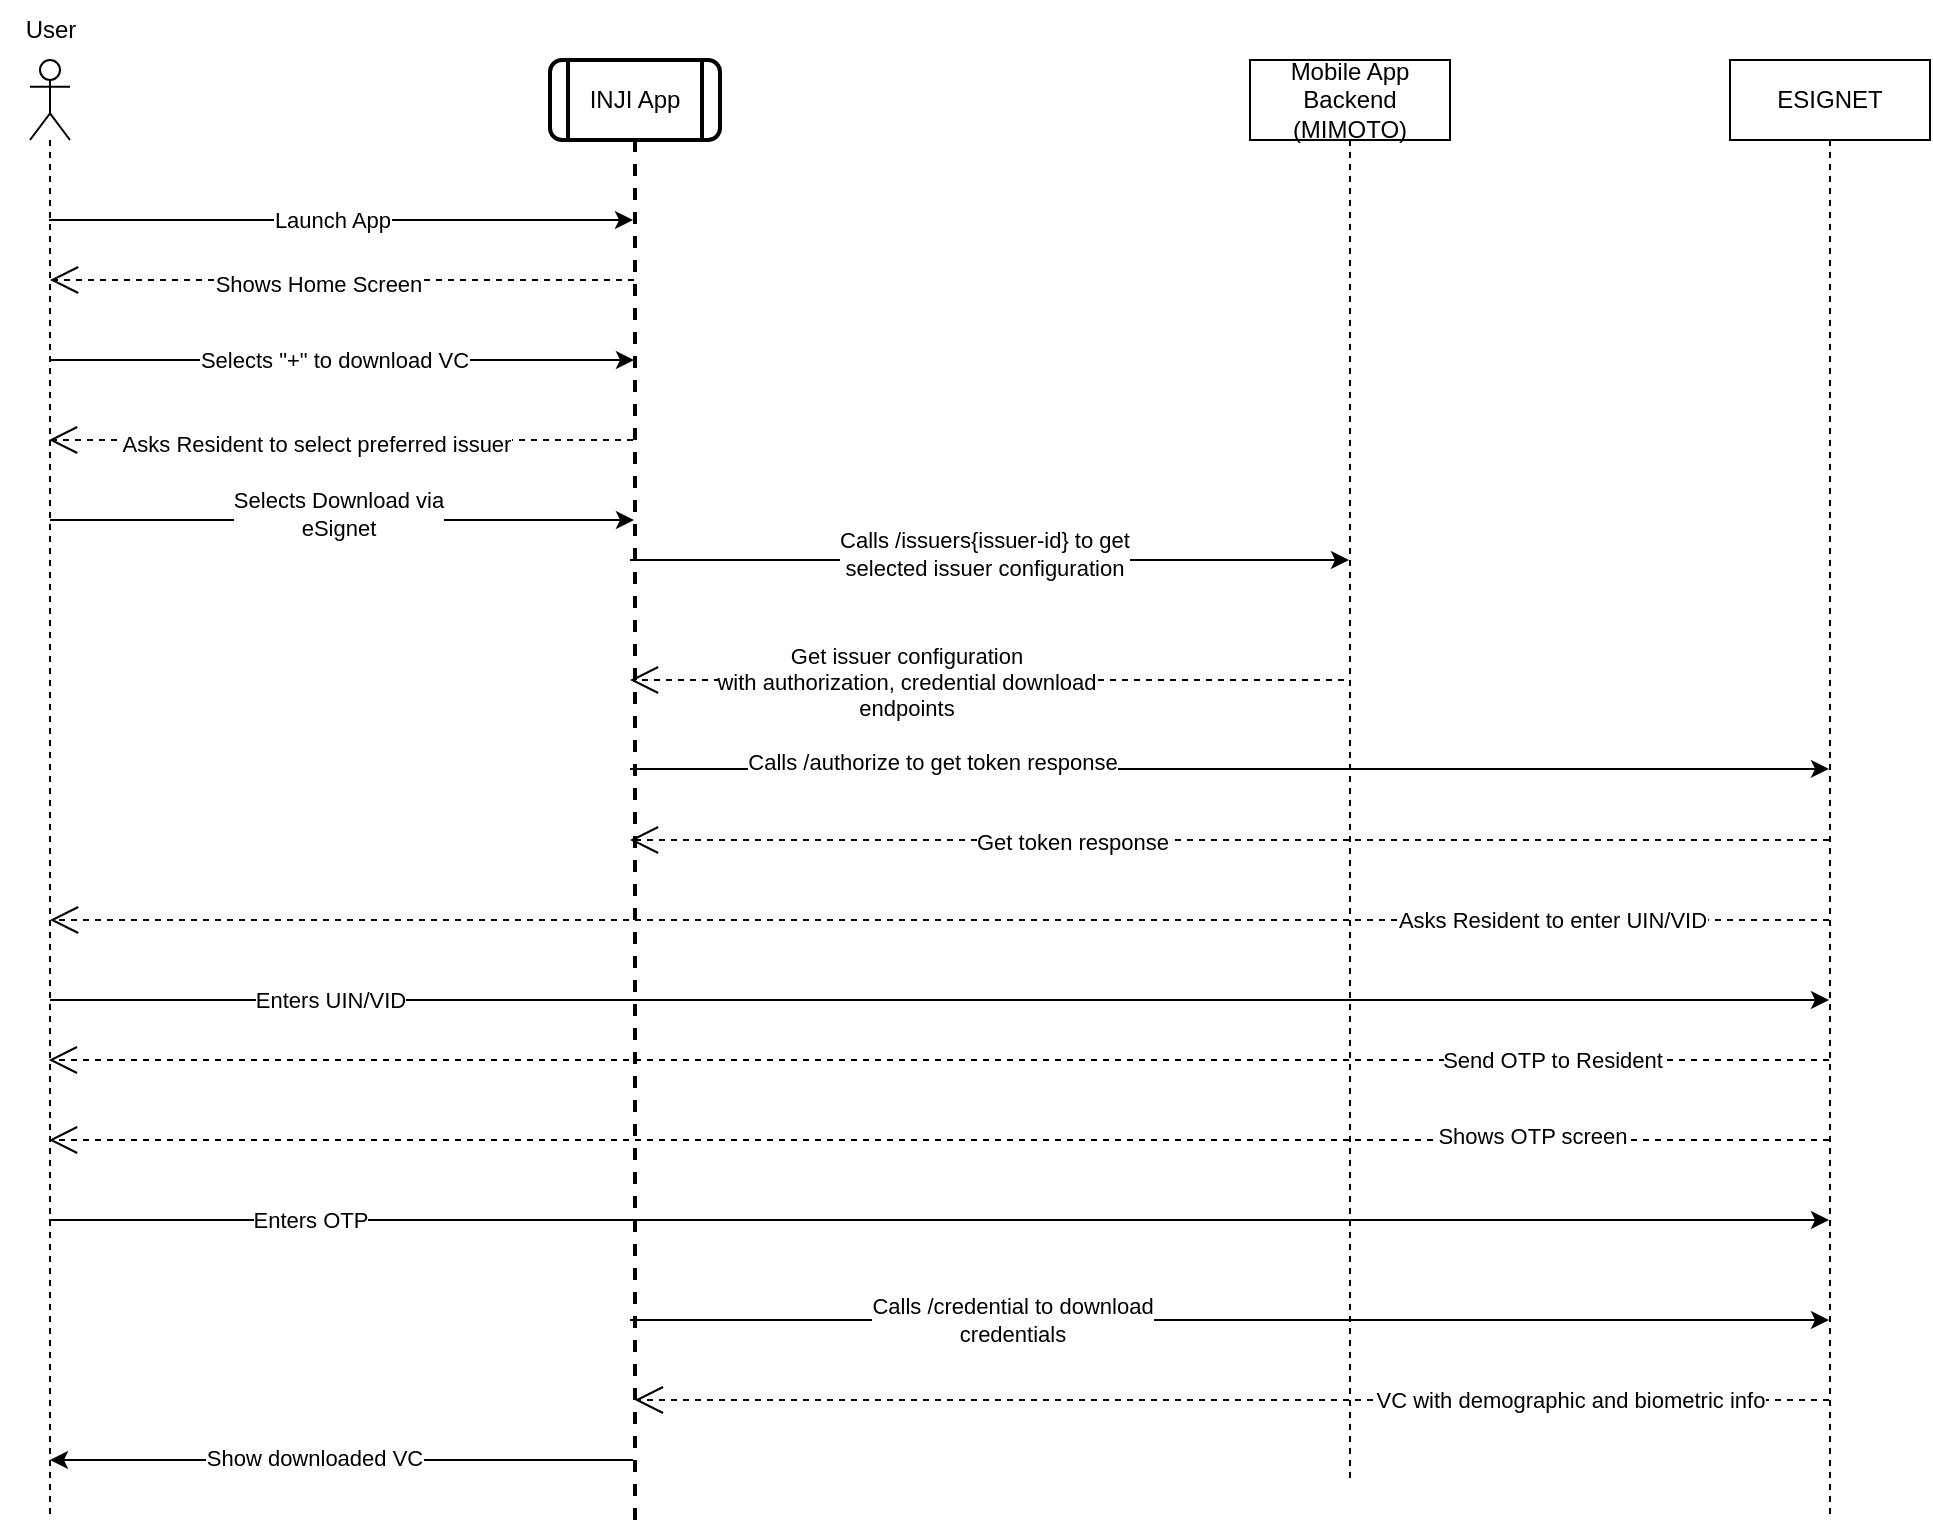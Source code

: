<mxfile version="22.1.4" type="device">
  <diagram name="Page-1" id="2YBvvXClWsGukQMizWep">
    <mxGraphModel dx="996" dy="691" grid="1" gridSize="10" guides="1" tooltips="1" connect="1" arrows="1" fold="1" page="1" pageScale="1" pageWidth="850" pageHeight="1100" math="0" shadow="0">
      <root>
        <mxCell id="0" />
        <mxCell id="1" parent="0" />
        <mxCell id="qhv7NjbM32jAwJldEwnx-19" style="edgeStyle=elbowEdgeStyle;rounded=0;orthogonalLoop=1;jettySize=auto;html=1;elbow=vertical;curved=0;" parent="1" edge="1">
          <mxGeometry relative="1" as="geometry">
            <Array as="points">
              <mxPoint x="570.61" y="404.44" />
            </Array>
            <mxPoint x="399.999" y="404.44" as="sourcePoint" />
            <mxPoint x="999.5" y="404.44" as="targetPoint" />
          </mxGeometry>
        </mxCell>
        <mxCell id="qhv7NjbM32jAwJldEwnx-20" value="Calls&amp;nbsp;/authorize to get token response" style="edgeLabel;html=1;align=center;verticalAlign=middle;resizable=0;points=[];" parent="qhv7NjbM32jAwJldEwnx-19" vertex="1" connectable="0">
          <mxGeometry x="0.284" y="-2" relative="1" as="geometry">
            <mxPoint x="-234" y="-6" as="offset" />
          </mxGeometry>
        </mxCell>
        <mxCell id="O33Dg_AS-0g0KVgm5leG-6" value="" style="shape=umlLifeline;perimeter=lifelinePerimeter;whiteSpace=wrap;html=1;container=1;dropTarget=0;collapsible=0;recursiveResize=0;outlineConnect=0;portConstraint=eastwest;newEdgeStyle={&quot;edgeStyle&quot;:&quot;elbowEdgeStyle&quot;,&quot;elbow&quot;:&quot;vertical&quot;,&quot;curved&quot;:0,&quot;rounded&quot;:0};participant=umlActor;fontStyle=0" parent="1" vertex="1">
          <mxGeometry x="100" y="50" width="20" height="730" as="geometry" />
        </mxCell>
        <mxCell id="O33Dg_AS-0g0KVgm5leG-8" value="User" style="text;html=1;align=center;verticalAlign=middle;resizable=0;points=[];autosize=1;strokeColor=none;fillColor=none;" parent="1" vertex="1">
          <mxGeometry x="85" y="20" width="50" height="30" as="geometry" />
        </mxCell>
        <mxCell id="qhv7NjbM32jAwJldEwnx-36" style="edgeStyle=elbowEdgeStyle;rounded=0;orthogonalLoop=1;jettySize=auto;html=1;elbow=vertical;curved=0;" parent="1" source="O33Dg_AS-0g0KVgm5leG-10" target="O33Dg_AS-0g0KVgm5leG-6" edge="1">
          <mxGeometry relative="1" as="geometry">
            <Array as="points">
              <mxPoint x="210" y="750" />
            </Array>
          </mxGeometry>
        </mxCell>
        <mxCell id="qhv7NjbM32jAwJldEwnx-37" value="Show downloaded VC" style="edgeLabel;html=1;align=center;verticalAlign=middle;resizable=0;points=[];" parent="qhv7NjbM32jAwJldEwnx-36" vertex="1" connectable="0">
          <mxGeometry x="0.401" y="-1" relative="1" as="geometry">
            <mxPoint x="44" as="offset" />
          </mxGeometry>
        </mxCell>
        <mxCell id="O33Dg_AS-0g0KVgm5leG-10" value="INJI App" style="shape=umlLifeline;perimeter=lifelinePerimeter;whiteSpace=wrap;html=1;container=1;dropTarget=0;collapsible=0;recursiveResize=0;outlineConnect=0;portConstraint=eastwest;newEdgeStyle={&quot;edgeStyle&quot;:&quot;elbowEdgeStyle&quot;,&quot;elbow&quot;:&quot;vertical&quot;,&quot;curved&quot;:0,&quot;rounded&quot;:0};participant=process;verticalAlign=middle;strokeColor=default;shadow=0;dashed=0;strokeWidth=2;labelBackgroundColor=#ffffff;fillColor=default;fontColor=default;sketch=0;gradientColor=none;fontStyle=0;rounded=1;" parent="1" vertex="1">
          <mxGeometry x="360" y="50" width="85" height="730" as="geometry" />
        </mxCell>
        <mxCell id="qhv7NjbM32jAwJldEwnx-17" style="edgeStyle=elbowEdgeStyle;rounded=1;orthogonalLoop=1;jettySize=auto;html=1;elbow=vertical;curved=0;endArrow=open;endSize=12;dashed=1;" parent="1" edge="1">
          <mxGeometry relative="1" as="geometry">
            <Array as="points">
              <mxPoint x="520" y="550" />
              <mxPoint x="620" y="490" />
              <mxPoint x="440" y="450" />
              <mxPoint x="470" y="430" />
              <mxPoint x="490" y="410" />
              <mxPoint x="380" y="350" />
              <mxPoint x="270" y="330" />
            </Array>
            <mxPoint x="999.5" y="550" as="sourcePoint" />
            <mxPoint x="109.389" y="550" as="targetPoint" />
          </mxGeometry>
        </mxCell>
        <mxCell id="x2kiyADayTPpr2XngvrX-23" value="Send OTP to Resident" style="edgeLabel;html=1;align=center;verticalAlign=middle;resizable=0;points=[];" vertex="1" connectable="0" parent="qhv7NjbM32jAwJldEwnx-17">
          <mxGeometry x="-0.629" y="2" relative="1" as="geometry">
            <mxPoint x="26" y="-2" as="offset" />
          </mxGeometry>
        </mxCell>
        <mxCell id="qhv7NjbM32jAwJldEwnx-24" style="edgeStyle=elbowEdgeStyle;rounded=1;orthogonalLoop=1;jettySize=auto;html=1;elbow=vertical;curved=0;endArrow=open;endSize=12;dashed=1;" parent="1" edge="1">
          <mxGeometry relative="1" as="geometry">
            <mxPoint x="757" y="360" as="sourcePoint" />
            <mxPoint x="400" y="360" as="targetPoint" />
          </mxGeometry>
        </mxCell>
        <mxCell id="qhv7NjbM32jAwJldEwnx-25" value="Get issuer configuration&lt;br&gt;with authorization, credential download&lt;br&gt;endpoints" style="edgeLabel;html=1;align=center;verticalAlign=middle;resizable=0;points=[];" parent="qhv7NjbM32jAwJldEwnx-24" vertex="1" connectable="0">
          <mxGeometry x="0.314" y="1" relative="1" as="geometry">
            <mxPoint x="15" as="offset" />
          </mxGeometry>
        </mxCell>
        <mxCell id="qhv7NjbM32jAwJldEwnx-34" style="edgeStyle=elbowEdgeStyle;rounded=1;orthogonalLoop=1;jettySize=auto;html=1;elbow=vertical;curved=0;endArrow=open;endSize=12;dashed=1;" parent="1" source="x2kiyADayTPpr2XngvrX-1" edge="1">
          <mxGeometry relative="1" as="geometry">
            <Array as="points">
              <mxPoint x="510" y="720" />
            </Array>
            <mxPoint x="759.5" y="720" as="sourcePoint" />
            <mxPoint x="402.389" y="720" as="targetPoint" />
          </mxGeometry>
        </mxCell>
        <mxCell id="qhv7NjbM32jAwJldEwnx-35" value="VC with demographic and biometric info" style="edgeLabel;html=1;align=center;verticalAlign=middle;resizable=0;points=[];" parent="qhv7NjbM32jAwJldEwnx-34" vertex="1" connectable="0">
          <mxGeometry x="0.218" y="2" relative="1" as="geometry">
            <mxPoint x="234" y="-2" as="offset" />
          </mxGeometry>
        </mxCell>
        <mxCell id="O33Dg_AS-0g0KVgm5leG-20" value="Mobile App Backend&lt;br&gt;(MIMOTO)" style="shape=umlLifeline;perimeter=lifelinePerimeter;whiteSpace=wrap;html=1;container=1;dropTarget=0;collapsible=0;recursiveResize=0;outlineConnect=0;portConstraint=eastwest;newEdgeStyle={&quot;edgeStyle&quot;:&quot;elbowEdgeStyle&quot;,&quot;elbow&quot;:&quot;vertical&quot;,&quot;curved&quot;:0,&quot;rounded&quot;:0};" parent="1" vertex="1">
          <mxGeometry x="710" y="50" width="100" height="710" as="geometry" />
        </mxCell>
        <mxCell id="x2kiyADayTPpr2XngvrX-1" value="ESIGNET" style="shape=umlLifeline;perimeter=lifelinePerimeter;whiteSpace=wrap;html=1;container=1;dropTarget=0;collapsible=0;recursiveResize=0;outlineConnect=0;portConstraint=eastwest;newEdgeStyle={&quot;edgeStyle&quot;:&quot;elbowEdgeStyle&quot;,&quot;elbow&quot;:&quot;vertical&quot;,&quot;curved&quot;:0,&quot;rounded&quot;:0};" vertex="1" parent="1">
          <mxGeometry x="950" y="50" width="100" height="730" as="geometry" />
        </mxCell>
        <mxCell id="x2kiyADayTPpr2XngvrX-2" style="edgeStyle=elbowEdgeStyle;rounded=0;orthogonalLoop=1;jettySize=auto;html=1;elbow=horizontal;curved=0;" edge="1" parent="1">
          <mxGeometry relative="1" as="geometry">
            <Array as="points">
              <mxPoint x="350" y="130" />
              <mxPoint x="200" y="70" />
            </Array>
            <mxPoint x="109.5" y="130" as="sourcePoint" />
            <mxPoint x="401.5" y="130" as="targetPoint" />
          </mxGeometry>
        </mxCell>
        <mxCell id="x2kiyADayTPpr2XngvrX-3" value="Launch App" style="edgeLabel;html=1;align=center;verticalAlign=middle;resizable=0;points=[];" vertex="1" connectable="0" parent="x2kiyADayTPpr2XngvrX-2">
          <mxGeometry x="-0.291" relative="1" as="geometry">
            <mxPoint x="38" as="offset" />
          </mxGeometry>
        </mxCell>
        <mxCell id="x2kiyADayTPpr2XngvrX-4" style="edgeStyle=elbowEdgeStyle;rounded=1;orthogonalLoop=1;jettySize=auto;html=1;elbow=horizontal;curved=0;endArrow=open;endSize=12;dashed=1;" edge="1" parent="1">
          <mxGeometry relative="1" as="geometry">
            <Array as="points">
              <mxPoint x="220.5" y="160" />
            </Array>
            <mxPoint x="402" y="160" as="sourcePoint" />
            <mxPoint x="110" y="160" as="targetPoint" />
          </mxGeometry>
        </mxCell>
        <mxCell id="x2kiyADayTPpr2XngvrX-5" value="Shows Home Screen" style="edgeLabel;html=1;align=center;verticalAlign=middle;resizable=0;points=[];" vertex="1" connectable="0" parent="x2kiyADayTPpr2XngvrX-4">
          <mxGeometry x="0.092" y="2" relative="1" as="geometry">
            <mxPoint x="1" as="offset" />
          </mxGeometry>
        </mxCell>
        <mxCell id="x2kiyADayTPpr2XngvrX-6" style="edgeStyle=elbowEdgeStyle;rounded=0;orthogonalLoop=1;jettySize=auto;html=1;elbow=horizontal;curved=0;" edge="1" parent="1">
          <mxGeometry relative="1" as="geometry">
            <Array as="points">
              <mxPoint x="350" y="200" />
              <mxPoint x="200" y="140" />
            </Array>
            <mxPoint x="110" y="200" as="sourcePoint" />
            <mxPoint x="402" y="200" as="targetPoint" />
          </mxGeometry>
        </mxCell>
        <mxCell id="x2kiyADayTPpr2XngvrX-7" value="Selects &quot;+&quot; to download VC" style="edgeLabel;html=1;align=center;verticalAlign=middle;resizable=0;points=[];" vertex="1" connectable="0" parent="x2kiyADayTPpr2XngvrX-6">
          <mxGeometry x="-0.291" relative="1" as="geometry">
            <mxPoint x="38" as="offset" />
          </mxGeometry>
        </mxCell>
        <mxCell id="x2kiyADayTPpr2XngvrX-8" style="edgeStyle=elbowEdgeStyle;rounded=1;orthogonalLoop=1;jettySize=auto;html=1;elbow=horizontal;curved=0;endArrow=open;endSize=12;dashed=1;" edge="1" parent="1">
          <mxGeometry relative="1" as="geometry">
            <Array as="points">
              <mxPoint x="220" y="240" />
            </Array>
            <mxPoint x="401.5" y="240" as="sourcePoint" />
            <mxPoint x="109.5" y="240" as="targetPoint" />
          </mxGeometry>
        </mxCell>
        <mxCell id="x2kiyADayTPpr2XngvrX-9" value="Asks Resident to select preferred issuer" style="edgeLabel;html=1;align=center;verticalAlign=middle;resizable=0;points=[];" vertex="1" connectable="0" parent="x2kiyADayTPpr2XngvrX-8">
          <mxGeometry x="0.092" y="2" relative="1" as="geometry">
            <mxPoint x="1" as="offset" />
          </mxGeometry>
        </mxCell>
        <mxCell id="x2kiyADayTPpr2XngvrX-10" style="edgeStyle=elbowEdgeStyle;rounded=0;orthogonalLoop=1;jettySize=auto;html=1;elbow=horizontal;curved=0;" edge="1" parent="1">
          <mxGeometry relative="1" as="geometry">
            <Array as="points">
              <mxPoint x="170" y="280" />
              <mxPoint x="330" y="290" />
              <mxPoint x="230" y="250" />
            </Array>
            <mxPoint x="110" y="280" as="sourcePoint" />
            <mxPoint x="402" y="280" as="targetPoint" />
          </mxGeometry>
        </mxCell>
        <mxCell id="x2kiyADayTPpr2XngvrX-11" value="Selects Download via&lt;br&gt;eSignet" style="edgeLabel;html=1;align=center;verticalAlign=middle;resizable=0;points=[];" vertex="1" connectable="0" parent="x2kiyADayTPpr2XngvrX-10">
          <mxGeometry x="-0.017" y="3" relative="1" as="geometry">
            <mxPoint as="offset" />
          </mxGeometry>
        </mxCell>
        <mxCell id="x2kiyADayTPpr2XngvrX-12" style="edgeStyle=elbowEdgeStyle;rounded=0;orthogonalLoop=1;jettySize=auto;html=1;elbow=horizontal;curved=0;" edge="1" parent="1" target="O33Dg_AS-0g0KVgm5leG-20">
          <mxGeometry relative="1" as="geometry">
            <Array as="points">
              <mxPoint x="460" y="300" />
              <mxPoint x="620" y="310" />
              <mxPoint x="520" y="270" />
            </Array>
            <mxPoint x="400" y="300" as="sourcePoint" />
            <mxPoint x="692" y="300" as="targetPoint" />
          </mxGeometry>
        </mxCell>
        <mxCell id="x2kiyADayTPpr2XngvrX-13" value="Calls /issuers{issuer-id} to get&lt;br&gt;selected issuer configuration" style="edgeLabel;html=1;align=center;verticalAlign=middle;resizable=0;points=[];" vertex="1" connectable="0" parent="x2kiyADayTPpr2XngvrX-12">
          <mxGeometry x="-0.017" y="3" relative="1" as="geometry">
            <mxPoint as="offset" />
          </mxGeometry>
        </mxCell>
        <mxCell id="x2kiyADayTPpr2XngvrX-16" style="edgeStyle=elbowEdgeStyle;rounded=0;orthogonalLoop=1;jettySize=auto;html=1;elbow=vertical;curved=0;" edge="1" parent="1" target="x2kiyADayTPpr2XngvrX-1">
          <mxGeometry relative="1" as="geometry">
            <Array as="points">
              <mxPoint x="281" y="520" />
            </Array>
            <mxPoint x="110" y="520" as="sourcePoint" />
            <mxPoint x="403" y="520" as="targetPoint" />
          </mxGeometry>
        </mxCell>
        <mxCell id="x2kiyADayTPpr2XngvrX-22" value="Enters UIN/VID" style="edgeLabel;html=1;align=center;verticalAlign=middle;resizable=0;points=[];" vertex="1" connectable="0" parent="x2kiyADayTPpr2XngvrX-16">
          <mxGeometry x="-0.234" relative="1" as="geometry">
            <mxPoint x="-201" as="offset" />
          </mxGeometry>
        </mxCell>
        <mxCell id="x2kiyADayTPpr2XngvrX-18" style="edgeStyle=elbowEdgeStyle;rounded=1;orthogonalLoop=1;jettySize=auto;html=1;elbow=vertical;curved=0;endArrow=open;endSize=12;dashed=1;" edge="1" parent="1" source="x2kiyADayTPpr2XngvrX-1">
          <mxGeometry relative="1" as="geometry">
            <mxPoint x="757" y="440" as="sourcePoint" />
            <mxPoint x="400" y="440" as="targetPoint" />
          </mxGeometry>
        </mxCell>
        <mxCell id="x2kiyADayTPpr2XngvrX-19" value="Get token response" style="edgeLabel;html=1;align=center;verticalAlign=middle;resizable=0;points=[];" vertex="1" connectable="0" parent="x2kiyADayTPpr2XngvrX-18">
          <mxGeometry x="0.314" y="1" relative="1" as="geometry">
            <mxPoint x="15" as="offset" />
          </mxGeometry>
        </mxCell>
        <mxCell id="x2kiyADayTPpr2XngvrX-20" style="edgeStyle=elbowEdgeStyle;rounded=1;orthogonalLoop=1;jettySize=auto;html=1;elbow=vertical;curved=0;endArrow=open;endSize=12;dashed=1;" edge="1" parent="1" source="x2kiyADayTPpr2XngvrX-1">
          <mxGeometry relative="1" as="geometry">
            <mxPoint x="467" y="480" as="sourcePoint" />
            <mxPoint x="110" y="480" as="targetPoint" />
          </mxGeometry>
        </mxCell>
        <mxCell id="x2kiyADayTPpr2XngvrX-24" value="Asks Resident to enter UIN/VID" style="edgeLabel;html=1;align=center;verticalAlign=middle;resizable=0;points=[];" vertex="1" connectable="0" parent="x2kiyADayTPpr2XngvrX-20">
          <mxGeometry x="-0.521" relative="1" as="geometry">
            <mxPoint x="74" as="offset" />
          </mxGeometry>
        </mxCell>
        <mxCell id="x2kiyADayTPpr2XngvrX-25" style="edgeStyle=elbowEdgeStyle;rounded=1;orthogonalLoop=1;jettySize=auto;html=1;elbow=vertical;curved=0;endArrow=open;endSize=12;dashed=1;" edge="1" parent="1" source="x2kiyADayTPpr2XngvrX-1">
          <mxGeometry relative="1" as="geometry">
            <Array as="points">
              <mxPoint x="310" y="590" />
              <mxPoint x="340" y="620" />
              <mxPoint x="280" y="570" />
            </Array>
            <mxPoint x="401.5" y="590" as="sourcePoint" />
            <mxPoint x="109.5" y="590" as="targetPoint" />
          </mxGeometry>
        </mxCell>
        <mxCell id="x2kiyADayTPpr2XngvrX-26" value="Shows OTP screen" style="edgeLabel;html=1;align=center;verticalAlign=middle;resizable=0;points=[];" vertex="1" connectable="0" parent="x2kiyADayTPpr2XngvrX-25">
          <mxGeometry x="0.36" y="-2" relative="1" as="geometry">
            <mxPoint x="456" as="offset" />
          </mxGeometry>
        </mxCell>
        <mxCell id="x2kiyADayTPpr2XngvrX-27" style="edgeStyle=elbowEdgeStyle;rounded=0;orthogonalLoop=1;jettySize=auto;html=1;elbow=vertical;curved=0;" edge="1" parent="1" target="x2kiyADayTPpr2XngvrX-1">
          <mxGeometry relative="1" as="geometry">
            <Array as="points">
              <mxPoint x="280" y="630" />
            </Array>
            <mxPoint x="109.5" y="630" as="sourcePoint" />
            <mxPoint x="401.5" y="630" as="targetPoint" />
          </mxGeometry>
        </mxCell>
        <mxCell id="x2kiyADayTPpr2XngvrX-28" value="Enters OTP" style="edgeLabel;html=1;align=center;verticalAlign=middle;resizable=0;points=[];" vertex="1" connectable="0" parent="x2kiyADayTPpr2XngvrX-27">
          <mxGeometry x="0.284" y="-2" relative="1" as="geometry">
            <mxPoint x="-441" y="-2" as="offset" />
          </mxGeometry>
        </mxCell>
        <mxCell id="x2kiyADayTPpr2XngvrX-29" style="edgeStyle=elbowEdgeStyle;rounded=0;orthogonalLoop=1;jettySize=auto;html=1;elbow=horizontal;curved=0;" edge="1" parent="1" target="x2kiyADayTPpr2XngvrX-1">
          <mxGeometry relative="1" as="geometry">
            <Array as="points">
              <mxPoint x="460" y="680" />
              <mxPoint x="620" y="690" />
              <mxPoint x="520" y="650" />
            </Array>
            <mxPoint x="400" y="680" as="sourcePoint" />
            <mxPoint x="760" y="680" as="targetPoint" />
          </mxGeometry>
        </mxCell>
        <mxCell id="x2kiyADayTPpr2XngvrX-30" value="Calls /credential to download&lt;br&gt;credentials" style="edgeLabel;html=1;align=center;verticalAlign=middle;resizable=0;points=[];" vertex="1" connectable="0" parent="x2kiyADayTPpr2XngvrX-29">
          <mxGeometry x="-0.017" y="3" relative="1" as="geometry">
            <mxPoint x="-104" y="3" as="offset" />
          </mxGeometry>
        </mxCell>
      </root>
    </mxGraphModel>
  </diagram>
</mxfile>
